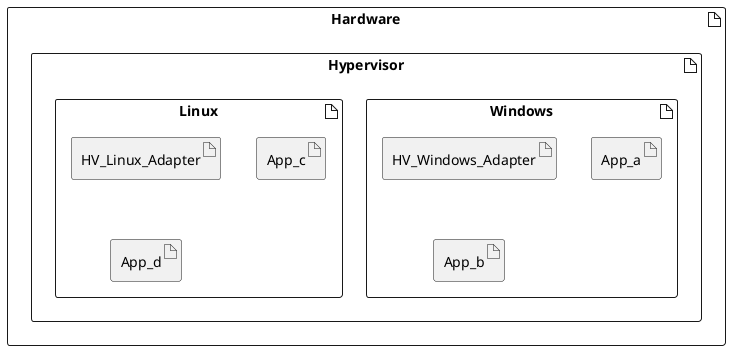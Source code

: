 @startuml

artifact Hardware {
  artifact Hypervisor {
    artifact Windows {
      artifact HV_Windows_Adapter 
      artifact App_a
      artifact App_b
    }
    artifact Linux {
      artifact HV_Linux_Adapter 
      artifact App_c
      artifact App_d
    }
  }
}

@enduml
